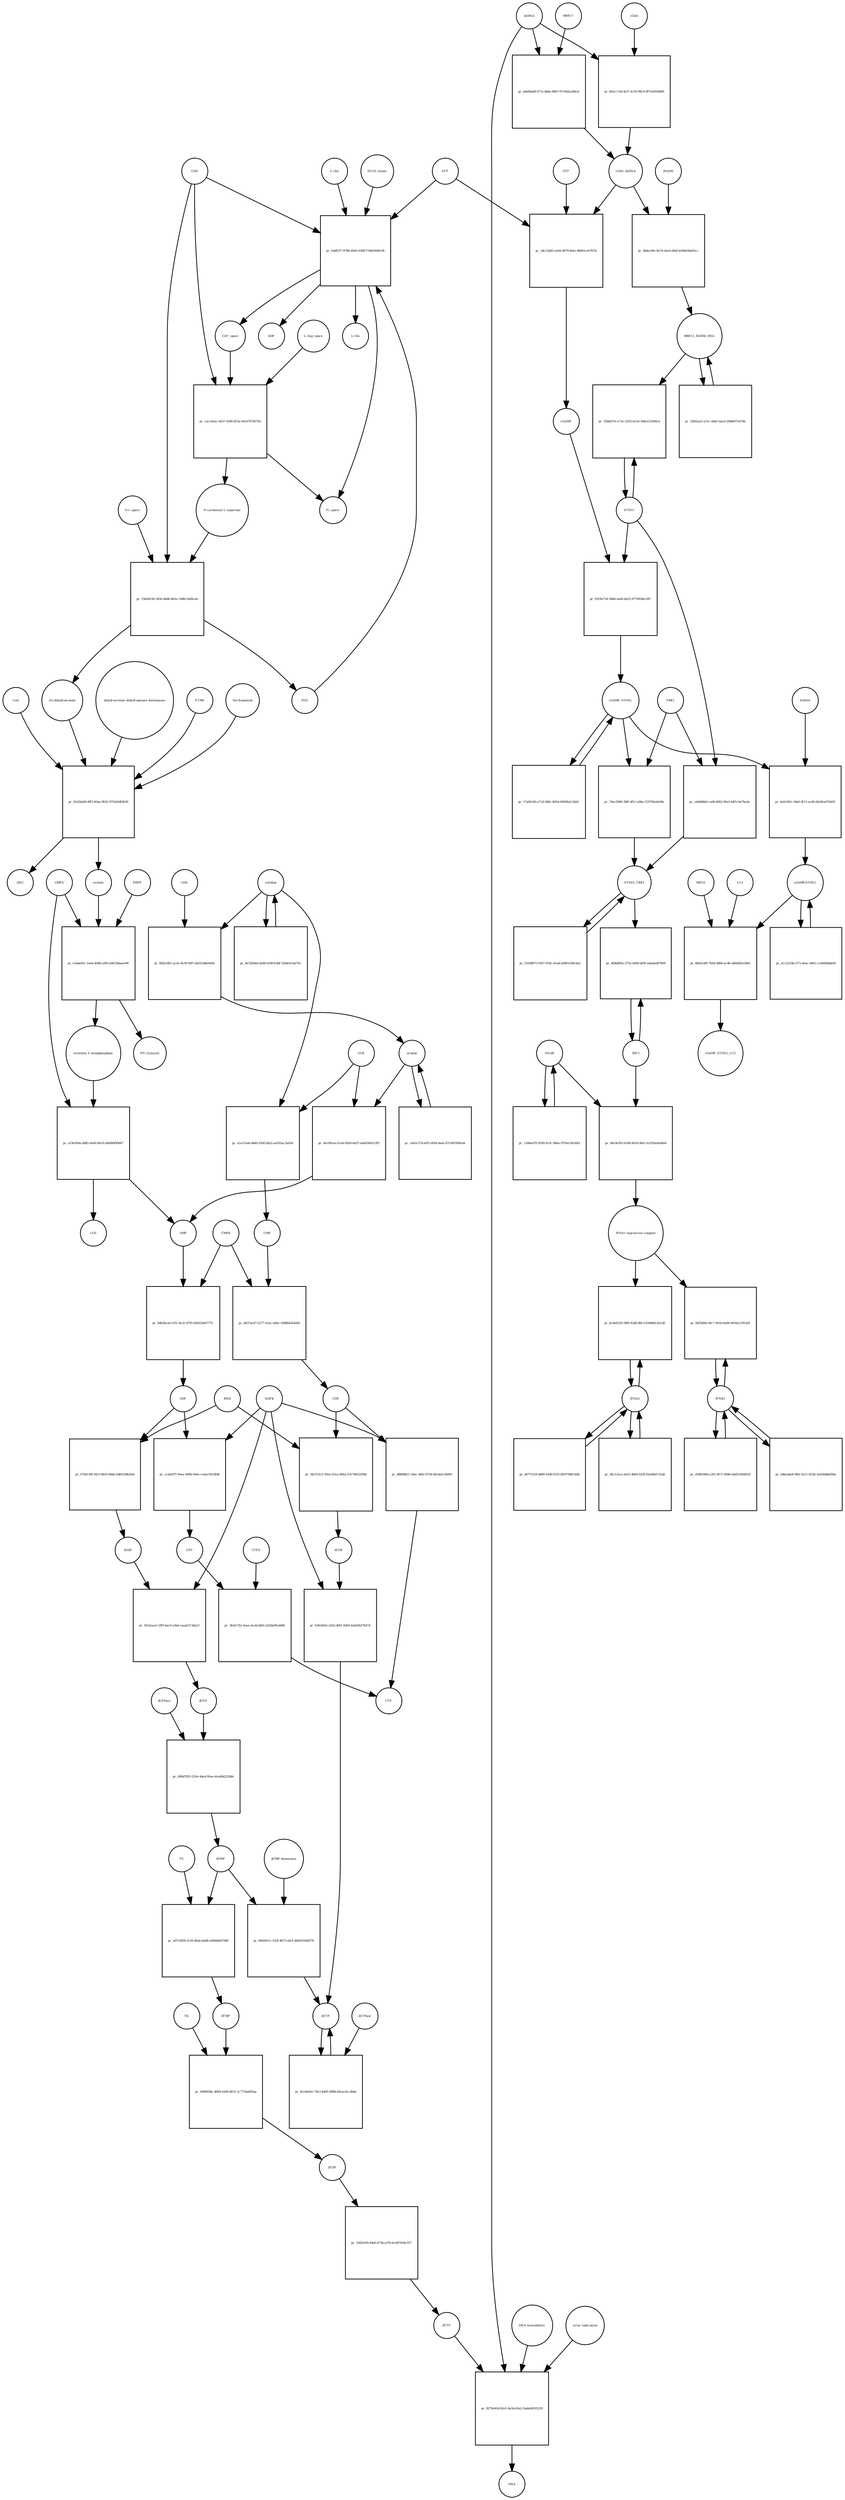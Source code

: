 strict digraph  {
"L-Gln" [annotation="", bipartite=0, cls="simple chemical", fontsize=4, label="L-Gln", shape=circle];
"pr_fabff2f7-8788-40d3-93d8-f74d63640cf8" [annotation="", bipartite=1, cls=process, fontsize=4, label="pr_fabff2f7-8788-40d3-93d8-f74d63640cf8", shape=square];
CAP_space [annotation="", bipartite=0, cls="simple chemical", fontsize=4, label=CAP_space, shape=circle];
CAD [annotation="", bipartite=0, cls=macromolecule, fontsize=4, label=CAD, shape=circle];
HCO3_minus [annotation="", bipartite=0, cls="simple chemical", fontsize=4, label=HCO3_minus, shape=circle];
H2O [annotation="", bipartite=0, cls="simple chemical", fontsize=4, label=H2O, shape=circle];
ATP [annotation="", bipartite=0, cls="simple chemical", fontsize=4, label=ATP, shape=circle];
"L-Glu" [annotation="", bipartite=0, cls="simple chemical", fontsize=4, label="L-Glu", shape=circle];
ADP [annotation="", bipartite=0, cls="simple chemical", fontsize=4, label=ADP, shape=circle];
Pi_space [annotation="", bipartite=0, cls="simple chemical", fontsize=4, label=Pi_space, shape=circle];
cytidine [annotation="", bipartite=0, cls="simple chemical", fontsize=4, label=cytidine, shape=circle];
"pr_0fd2c8b1-ac2a-4e39-95f1-bb321d6e0444" [annotation="", bipartite=1, cls=process, fontsize=4, label="pr_0fd2c8b1-ac2a-4e39-95f1-bb321d6e0444", shape=square];
uridine [annotation="", bipartite=0, cls="simple chemical", fontsize=4, label=uridine, shape=circle];
CDA [annotation="", bipartite=0, cls=macromolecule, fontsize=4, label=CDA, shape=circle];
"pr_6ec941ee-b1a6-4928-bd37-eba6304312f9" [annotation="", bipartite=1, cls=process, fontsize=4, label="pr_6ec941ee-b1a6-4928-bd37-eba6304312f9", shape=square];
UMP [annotation="", bipartite=0, cls="simple chemical", fontsize=4, label=UMP, shape=circle];
UCK [annotation="", bipartite=0, cls=macromolecule, fontsize=4, label=UCK, shape=circle];
"pr_e2ca7ea6-dd40-4385-bfa2-aa502ac3a45d" [annotation="", bipartite=1, cls=process, fontsize=4, label="pr_e2ca7ea6-dd40-4385-bfa2-aa502ac3a45d", shape=square];
CMP [annotation="", bipartite=0, cls="simple chemical", fontsize=4, label=CMP, shape=circle];
"pr_ceb5c27d-ef01-4f64-ba4a-87c005208e44" [annotation="", bipartite=1, cls=process, fontsize=4, label="pr_ceb5c27d-ef01-4f64-ba4a-87c005208e44", shape=square];
"pr_6e7d264d-d2d0-4349-b3bf-32d45e1da741" [annotation="", bipartite=1, cls=process, fontsize=4, label="pr_6e7d264d-d2d0-4349-b3bf-32d45e1da741", shape=square];
"pr_9db3bca0-e1f2-4a31-8795-bb922b45777c" [annotation="", bipartite=1, cls=process, fontsize=4, label="pr_9db3bca0-e1f2-4a31-8795-bb922b45777c", shape=square];
UDP [annotation="", bipartite=0, cls="simple chemical", fontsize=4, label=UDP, shape=circle];
CMPK [annotation="", bipartite=0, cls=macromolecule, fontsize=4, label=CMPK, shape=circle];
"pr_d437ae47-e277-41ac-a0dc-1b88bd3e4d43" [annotation="", bipartite=1, cls=process, fontsize=4, label="pr_d437ae47-e277-41ac-a0dc-1b88bd3e4d43", shape=square];
CDP [annotation="", bipartite=0, cls="simple chemical", fontsize=4, label=CDP, shape=circle];
"pr_cc442f7f-9eea-499b-9e6a-ce4ac92cdfd6" [annotation="", bipartite=1, cls=process, fontsize=4, label="pr_cc442f7f-9eea-499b-9e6a-ce4ac92cdfd6", shape=square];
UTP [annotation="", bipartite=0, cls="simple chemical", fontsize=4, label=UTP, shape=circle];
NDPK [annotation="", bipartite=0, cls=macromolecule, fontsize=4, label=NDPK, shape=circle];
"pr_d8808b21-2dec-4bfe-8734-d81dafc58d93" [annotation="", bipartite=1, cls=process, fontsize=4, label="pr_d8808b21-2dec-4bfe-8734-d81dafc58d93", shape=square];
CTP [annotation="", bipartite=0, cls="simple chemical", fontsize=4, label=CTP, shape=circle];
"pr_3fe617b2-4eaa-4ceb-bb01-b258ef9cd486" [annotation="", bipartite=1, cls=process, fontsize=4, label="pr_3fe617b2-4eaa-4ceb-bb01-b258ef9cd486", shape=square];
CTPS [annotation="", bipartite=0, cls=macromolecule, fontsize=4, label=CTPS, shape=circle];
"pr_070d130f-f423-4829-9bda-0df61b9b2fe8" [annotation="", bipartite=1, cls=process, fontsize=4, label="pr_070d130f-f423-4829-9bda-0df61b9b2fe8", shape=square];
dUDP [annotation="", bipartite=0, cls="simple chemical", fontsize=4, label=dUDP, shape=circle];
RNR [annotation="", bipartite=0, cls=macromolecule, fontsize=4, label=RNR, shape=circle];
"pr_5652eae5-1ff9-4ac9-a2bd-caaab713da23" [annotation="", bipartite=1, cls=process, fontsize=4, label="pr_5652eae5-1ff9-4ac9-a2bd-caaab713da23", shape=square];
dUTP [annotation="", bipartite=0, cls="simple chemical", fontsize=4, label=dUTP, shape=circle];
dCDP [annotation="", bipartite=0, cls="simple chemical", fontsize=4, label=dCDP, shape=circle];
"pr_b3fe82b5-2d1b-46f5-9269-4a8246276474" [annotation="", bipartite=1, cls=process, fontsize=4, label="pr_b3fe82b5-2d1b-46f5-9269-4a8246276474", shape=square];
dCTP [annotation="", bipartite=0, cls="simple chemical", fontsize=4, label=dCTP, shape=circle];
"pr_56c515c5-505a-431a-96b2-47e74812056b" [annotation="", bipartite=1, cls=process, fontsize=4, label="pr_56c515c5-505a-431a-96b2-47e74812056b", shape=square];
"pr_008d7825-210e-44a4-95ee-dca4b4232b8c" [annotation="", bipartite=1, cls=process, fontsize=4, label="pr_008d7825-210e-44a4-95ee-dca4b4232b8c", shape=square];
dUMP [annotation="", bipartite=0, cls="simple chemical", fontsize=4, label=dUMP, shape=circle];
dUTPase [annotation="", bipartite=0, cls=macromolecule, fontsize=4, label=dUTPase, shape=circle];
"pr_9cc8a641-7de3-4483-8988-b9cec0cc4b4e" [annotation="", bipartite=1, cls=process, fontsize=4, label="pr_9cc8a641-7de3-4483-8988-b9cec0cc4b4e", shape=square];
dCTPase [annotation="", bipartite=0, cls=macromolecule, fontsize=4, label=dCTPase, shape=circle];
"pr_0640d11c-233f-4873-a0cf-dd263104927b" [annotation="", bipartite=1, cls=process, fontsize=4, label="pr_0640d11c-233f-4873-a0cf-dd263104927b", shape=square];
"dCMP deaminase" [annotation="", bipartite=0, cls=macromolecule, fontsize=4, label="dCMP deaminase", shape=circle];
"pr_a07c81f8-3c20-4bab-ba48-a466dd43768f" [annotation="", bipartite=1, cls=process, fontsize=4, label="pr_a07c81f8-3c20-4bab-ba48-a466dd43768f", shape=square];
dTMP [annotation="", bipartite=0, cls="simple chemical", fontsize=4, label=dTMP, shape=circle];
TS [annotation="", bipartite=0, cls=macromolecule, fontsize=4, label=TS, shape=circle];
"pr_0090938c-d694-4369-8031-5c7716a893ae" [annotation="", bipartite=1, cls=process, fontsize=4, label="pr_0090938c-d694-4369-8031-5c7716a893ae", shape=square];
dTDP [annotation="", bipartite=0, cls="simple chemical", fontsize=4, label=dTDP, shape=circle];
TK [annotation="", bipartite=0, cls=macromolecule, fontsize=4, label=TK, shape=circle];
"pr_1d2fa505-84af-473b-a376-6cd47434c557" [annotation="", bipartite=1, cls=process, fontsize=4, label="pr_1d2fa505-84af-473b-a376-6cd47434c557", shape=square];
dTTP [annotation="", bipartite=0, cls="simple chemical", fontsize=4, label=dTTP, shape=circle];
dsDNA [annotation="", bipartite=0, cls="simple chemical", fontsize=4, label=dsDNA, shape=circle];
"pr_8d1cc7ed-4cf1-4c59-98c9-9f7e59184f90" [annotation="", bipartite=1, cls=process, fontsize=4, label="pr_8d1cc7ed-4cf1-4c59-98c9-9f7e59184f90", shape=square];
cGAS [annotation="", bipartite=0, cls=macromolecule, fontsize=4, label=cGAS, shape=circle];
cGAS_dsDNA [annotation="", bipartite=0, cls=complex, fontsize=4, label=cGAS_dsDNA, shape=circle];
"pr_3dc23dd2-a426-4079-8efa-46661ce67b7d" [annotation="", bipartite=1, cls=process, fontsize=4, label="pr_3dc23dd2-a426-4079-8efa-46661ce67b7d", shape=square];
GTP [annotation="", bipartite=0, cls="simple chemical", fontsize=4, label=GTP, shape=circle];
cGAMP [annotation="", bipartite=0, cls="simple chemical", fontsize=4, label=cGAMP, shape=circle];
"pr_9319e734-386d-4ad0-bb25-6770928ec0f1" [annotation="", bipartite=1, cls=process, fontsize=4, label="pr_9319e734-386d-4ad0-bb25-6770928ec0f1", shape=square];
STING [annotation="", bipartite=0, cls="macromolecule multimer", fontsize=4, label=STING, shape=circle];
cGAMP_STING [annotation="", bipartite=0, cls=complex, fontsize=4, label=cGAMP_STING, shape=circle];
TBK1 [annotation="", bipartite=0, cls=macromolecule, fontsize=4, label=TBK1, shape=circle];
"pr_74ec5999-3bff-4f51-a0ba-219750e4e58e" [annotation="", bipartite=1, cls=process, fontsize=4, label="pr_74ec5999-3bff-4f51-a0ba-219750e4e58e", shape=square];
STING_TBK1 [annotation="", bipartite=0, cls=complex, fontsize=4, label=STING_TBK1, shape=circle];
"pr_17a06146-e71d-480c-8d5d-690dfa2c26d1" [annotation="", bipartite=1, cls=process, fontsize=4, label="pr_17a06146-e71d-480c-8d5d-690dfa2c26d1", shape=square];
"pr_51638073-f567-476c-9cad-a0001438cda5" [annotation="", bipartite=1, cls=process, fontsize=4, label="pr_51638073-f567-476c-9cad-a0001438cda5", shape=square];
"NF-kB" [annotation="", bipartite=0, cls=complex, fontsize=4, label="NF-kB", shape=circle];
"pr_12d4ad74-9330-415c-9b6a-9705a19a56b1" [annotation="", bipartite=1, cls=process, fontsize=4, label="pr_12d4ad74-9330-415c-9b6a-9705a19a56b1", shape=square];
IFNA1 [annotation="", bipartite=0, cls="nucleic acid feature", fontsize=4, label=IFNA1, shape=circle];
"pr_36c122ca-ab15-4660-b52f-02e89ef132ab" [annotation="", bipartite=1, cls=process, fontsize=4, label="pr_36c122ca-ab15-4660-b52f-02e89ef132ab", shape=square];
IFNB1 [annotation="", bipartite=0, cls="nucleic acid feature", fontsize=4, label=IFNB1, shape=circle];
"pr_0dba3be8-9ffa-4211-825b-3ed364bb594a" [annotation="", bipartite=1, cls=process, fontsize=4, label="pr_0dba3be8-9ffa-4211-825b-3ed364bb594a", shape=square];
"pr_4677cf18-9d09-43d9-b7f2-df93798b74db" [annotation="", bipartite=1, cls=process, fontsize=4, label="pr_4677cf18-9d09-43d9-b7f2-df93798b74db", shape=square];
"pr_d548169d-c261-4f71-99d6-ebd53344832f" [annotation="", bipartite=1, cls=process, fontsize=4, label="pr_d548169d-c261-4f71-99d6-ebd53344832f", shape=square];
"pr_6bf3bf4a-6fc7-441b-be66-8450a12953d1" [annotation="", bipartite=1, cls=process, fontsize=4, label="pr_6bf3bf4a-6fc7-441b-be66-8450a12953d1", shape=square];
"IFNA1 expression complex" [annotation="", bipartite=0, cls=complex, fontsize=4, label="IFNA1 expression complex", shape=circle];
"cGAMP-STING" [annotation="", bipartite=0, cls=complex, fontsize=4, label="cGAMP-STING", shape=circle];
"pr_a112233b-cf71-4eac-b9e1-cc844fdddefd" [annotation="", bipartite=1, cls=process, fontsize=4, label="pr_a112233b-cf71-4eac-b9e1-cc844fdddefd", shape=square];
"pr_b4a68ad0-f17a-4d4e-9687-67c6b2a50bcd" [annotation="", bipartite=1, cls=process, fontsize=4, label="pr_b4a68ad0-f17a-4d4e-9687-67c6b2a50bcd", shape=square];
MRE11 [annotation="", bipartite=0, cls="macromolecule multimer", fontsize=4, label=MRE11, shape=circle];
RAD50 [annotation="", bipartite=0, cls="macromolecule multimer", fontsize=4, label=RAD50, shape=circle];
"pr_dbdec0fe-8a74-4ee4-b8af-b59de94e43cc" [annotation="", bipartite=1, cls=process, fontsize=4, label="pr_dbdec0fe-8a74-4ee4-b8af-b59de94e43cc", shape=square];
MRE11_RAD50_DNA [annotation="", bipartite=0, cls=complex, fontsize=4, label=MRE11_RAD50_DNA, shape=circle];
IRF3 [annotation="", bipartite=0, cls="macromolecule multimer", fontsize=4, label=IRF3, shape=circle];
"pr_4fbbd92e-375a-4449-b05f-aabafadf7869" [annotation="", bipartite=1, cls=process, fontsize=4, label="pr_4fbbd92e-375a-4449-b05f-aabafadf7869", shape=square];
"pr_4efc092c-9def-4f13-acd0-69e85a076d39" [annotation="", bipartite=1, cls=process, fontsize=4, label="pr_4efc092c-9def-4f13-acd0-69e85a076d39", shape=square];
SAR1A [annotation="", bipartite=0, cls=macromolecule, fontsize=4, label=SAR1A, shape=circle];
"pr_8b45e26f-7b5d-488d-ac4b-a8b0df2e3b81" [annotation="", bipartite=1, cls=process, fontsize=4, label="pr_8b45e26f-7b5d-488d-ac4b-a8b0df2e3b81", shape=square];
LC3 [annotation="", bipartite=0, cls=macromolecule, fontsize=4, label=LC3, shape=circle];
cGAMP_STING_LC3 [annotation="", bipartite=0, cls=complex, fontsize=4, label=cGAMP_STING_LC3, shape=circle];
WIPI2 [annotation="", bipartite=0, cls=macromolecule, fontsize=4, label=WIPI2, shape=circle];
"pr_55bb637e-e73c-4355-bc93-59dce25566cd" [annotation="", bipartite=1, cls=process, fontsize=4, label="pr_55bb637e-e73c-4355-bc93-59dce25566cd", shape=square];
"pr_cd4db8b6-ce06-4062-8bcf-44f1c9e7ba3e" [annotation="", bipartite=1, cls=process, fontsize=4, label="pr_cd4db8b6-ce06-4062-8bcf-44f1c9e7ba3e", shape=square];
"pr_33fb2ae3-a15c-4d45-bacd-29b6f07e476b" [annotation="", bipartite=1, cls=process, fontsize=4, label="pr_33fb2ae3-a15c-4d45-bacd-29b6f07e476b", shape=square];
"pr_cacc9eec-b037-4309-825a-6916767837b5" [annotation="", bipartite=1, cls=process, fontsize=4, label="pr_cacc9eec-b037-4309-825a-6916767837b5", shape=square];
"N-carbamoyl-L-aspartate" [annotation="", bipartite=0, cls="simple chemical", fontsize=4, label="N-carbamoyl-L-aspartate", shape=circle];
"L-Asp_space" [annotation="", bipartite=0, cls="simple chemical", fontsize=4, label="L-Asp_space", shape=circle];
"pr_19e94536-5456-4bd8-8e0a-16d6c56d9cab" [annotation="", bipartite=1, cls=process, fontsize=4, label="pr_19e94536-5456-4bd8-8e0a-16d6c56d9cab", shape=square];
"(S)-dihydroorotate" [annotation="", bipartite=0, cls="simple chemical", fontsize=4, label="(S)-dihydroorotate", shape=circle];
"H+_space" [annotation="", bipartite=0, cls="simple chemical", fontsize=4, label="H+_space", shape=circle];
"pr_81d3da89-8ff3-40aa-9032-9754264f4b39" [annotation="", bipartite=1, cls=process, fontsize=4, label="pr_81d3da89-8ff3-40aa-9032-9754264f4b39", shape=square];
orotate [annotation="", bipartite=0, cls="simple chemical", fontsize=4, label=orotate, shape=circle];
"dihydroorotate dehydrogenase holoenzyme" [annotation="", bipartite=0, cls="simple chemical", fontsize=4, label="dihydroorotate dehydrogenase holoenzyme", shape=circle];
P1788 [annotation="", bipartite=0, cls="simple chemical", fontsize=4, label=P1788, shape=circle];
Teriflunomide [annotation="", bipartite=0, cls="simple chemical", fontsize=4, label=Teriflunomide, shape=circle];
CoQ [annotation="", bipartite=0, cls="simple chemical", fontsize=4, label=CoQ, shape=circle];
QH2 [annotation="", bipartite=0, cls="simple chemical", fontsize=4, label=QH2, shape=circle];
"pr_e3abe62c-1ee4-469b-a2f6-a9633beaee99" [annotation="", bipartite=1, cls=process, fontsize=4, label="pr_e3abe62c-1ee4-469b-a2f6-a9633beaee99", shape=square];
"orotidine 5'-monophosphate" [annotation="", bipartite=0, cls="simple chemical", fontsize=4, label="orotidine 5'-monophosphate", shape=circle];
UMPS [annotation="", bipartite=0, cls="macromolecule multimer", fontsize=4, label=UMPS, shape=circle];
PRPP [annotation="", bipartite=0, cls="simple chemical", fontsize=4, label=PRPP, shape=circle];
"PPi [cytosol]" [annotation="", bipartite=0, cls="simple chemical", fontsize=4, label="PPi [cytosol]", shape=circle];
"pr_a19e369a-dd82-4e60-b0c9-afbd86f90d47" [annotation="", bipartite=1, cls=process, fontsize=4, label="pr_a19e369a-dd82-4e60-b0c9-afbd86f90d47", shape=square];
CO2 [annotation="", bipartite=0, cls="simple chemical", fontsize=4, label=CO2, shape=circle];
"pr_8279e45d-b5e5-4e5b-b3a2-5adeb8195229" [annotation="", bipartite=1, cls=process, fontsize=4, label="pr_8279e45d-b5e5-4e5b-b3a2-5adeb8195229", shape=square];
DNA [annotation="", bipartite=0, cls="nucleic acid feature", fontsize=4, label=DNA, shape=circle];
"DNA biosynthesis" [annotation="urn_miriam_obo.go_GO%3A0071897", bipartite=0, cls=phenotype, fontsize=4, label="DNA biosynthesis", shape=circle];
"virus replication" [annotation="", bipartite=0, cls=phenotype, fontsize=4, label="virus replication", shape=circle];
"pr_bc4a0520-58f9-42d6-89c3-6348d5cb3cd5" [annotation="", bipartite=1, cls=process, fontsize=4, label="pr_bc4a0520-58f9-42d6-89c3-6348d5cb3cd5", shape=square];
"pr_d4c9e303-b186-4016-86a1-61295e4a9a04" [annotation="", bipartite=1, cls=process, fontsize=4, label="pr_d4c9e303-b186-4016-86a1-61295e4a9a04", shape=square];
"L-Gln" -> "pr_fabff2f7-8788-40d3-93d8-f74d63640cf8"  [annotation="", interaction_type=consumption];
"pr_fabff2f7-8788-40d3-93d8-f74d63640cf8" -> CAP_space  [annotation="", interaction_type=production];
"pr_fabff2f7-8788-40d3-93d8-f74d63640cf8" -> "L-Glu"  [annotation="", interaction_type=production];
"pr_fabff2f7-8788-40d3-93d8-f74d63640cf8" -> ADP  [annotation="", interaction_type=production];
"pr_fabff2f7-8788-40d3-93d8-f74d63640cf8" -> Pi_space  [annotation="", interaction_type=production];
CAP_space -> "pr_cacc9eec-b037-4309-825a-6916767837b5"  [annotation="", interaction_type=consumption];
CAD -> "pr_fabff2f7-8788-40d3-93d8-f74d63640cf8"  [annotation=urn_miriam_reactome_REACT_1698, interaction_type=catalysis];
CAD -> "pr_cacc9eec-b037-4309-825a-6916767837b5"  [annotation=urn_miriam_reactome_REACT_1698, interaction_type=catalysis];
CAD -> "pr_19e94536-5456-4bd8-8e0a-16d6c56d9cab"  [annotation=urn_miriam_reactome_REACT_1698, interaction_type=catalysis];
HCO3_minus -> "pr_fabff2f7-8788-40d3-93d8-f74d63640cf8"  [annotation="", interaction_type=consumption];
H2O -> "pr_fabff2f7-8788-40d3-93d8-f74d63640cf8"  [annotation="", interaction_type=consumption];
ATP -> "pr_fabff2f7-8788-40d3-93d8-f74d63640cf8"  [annotation="", interaction_type=consumption];
ATP -> "pr_3dc23dd2-a426-4079-8efa-46661ce67b7d"  [annotation="", interaction_type=consumption];
cytidine -> "pr_0fd2c8b1-ac2a-4e39-95f1-bb321d6e0444"  [annotation="", interaction_type=consumption];
cytidine -> "pr_e2ca7ea6-dd40-4385-bfa2-aa502ac3a45d"  [annotation="", interaction_type=consumption];
cytidine -> "pr_6e7d264d-d2d0-4349-b3bf-32d45e1da741"  [annotation="", interaction_type=consumption];
"pr_0fd2c8b1-ac2a-4e39-95f1-bb321d6e0444" -> uridine  [annotation="", interaction_type=production];
uridine -> "pr_6ec941ee-b1a6-4928-bd37-eba6304312f9"  [annotation="", interaction_type=consumption];
uridine -> "pr_ceb5c27d-ef01-4f64-ba4a-87c005208e44"  [annotation="", interaction_type=consumption];
CDA -> "pr_0fd2c8b1-ac2a-4e39-95f1-bb321d6e0444"  [annotation="", interaction_type=catalysis];
"pr_6ec941ee-b1a6-4928-bd37-eba6304312f9" -> UMP  [annotation="", interaction_type=production];
UMP -> "pr_9db3bca0-e1f2-4a31-8795-bb922b45777c"  [annotation="", interaction_type=consumption];
UCK -> "pr_6ec941ee-b1a6-4928-bd37-eba6304312f9"  [annotation="", interaction_type=catalysis];
UCK -> "pr_e2ca7ea6-dd40-4385-bfa2-aa502ac3a45d"  [annotation="", interaction_type=catalysis];
"pr_e2ca7ea6-dd40-4385-bfa2-aa502ac3a45d" -> CMP  [annotation="", interaction_type=production];
CMP -> "pr_d437ae47-e277-41ac-a0dc-1b88bd3e4d43"  [annotation="", interaction_type=consumption];
"pr_ceb5c27d-ef01-4f64-ba4a-87c005208e44" -> uridine  [annotation="", interaction_type=production];
"pr_6e7d264d-d2d0-4349-b3bf-32d45e1da741" -> cytidine  [annotation="", interaction_type=production];
"pr_9db3bca0-e1f2-4a31-8795-bb922b45777c" -> UDP  [annotation="", interaction_type=production];
UDP -> "pr_cc442f7f-9eea-499b-9e6a-ce4ac92cdfd6"  [annotation="", interaction_type=consumption];
UDP -> "pr_070d130f-f423-4829-9bda-0df61b9b2fe8"  [annotation="", interaction_type=consumption];
CMPK -> "pr_9db3bca0-e1f2-4a31-8795-bb922b45777c"  [annotation="", interaction_type=catalysis];
CMPK -> "pr_d437ae47-e277-41ac-a0dc-1b88bd3e4d43"  [annotation="", interaction_type=catalysis];
"pr_d437ae47-e277-41ac-a0dc-1b88bd3e4d43" -> CDP  [annotation="", interaction_type=production];
CDP -> "pr_d8808b21-2dec-4bfe-8734-d81dafc58d93"  [annotation="", interaction_type=consumption];
CDP -> "pr_56c515c5-505a-431a-96b2-47e74812056b"  [annotation="", interaction_type=consumption];
"pr_cc442f7f-9eea-499b-9e6a-ce4ac92cdfd6" -> UTP  [annotation="", interaction_type=production];
UTP -> "pr_3fe617b2-4eaa-4ceb-bb01-b258ef9cd486"  [annotation="", interaction_type=consumption];
NDPK -> "pr_cc442f7f-9eea-499b-9e6a-ce4ac92cdfd6"  [annotation="", interaction_type=catalysis];
NDPK -> "pr_d8808b21-2dec-4bfe-8734-d81dafc58d93"  [annotation="", interaction_type=catalysis];
NDPK -> "pr_5652eae5-1ff9-4ac9-a2bd-caaab713da23"  [annotation="", interaction_type=catalysis];
NDPK -> "pr_b3fe82b5-2d1b-46f5-9269-4a8246276474"  [annotation="", interaction_type=catalysis];
"pr_d8808b21-2dec-4bfe-8734-d81dafc58d93" -> CTP  [annotation="", interaction_type=production];
"pr_3fe617b2-4eaa-4ceb-bb01-b258ef9cd486" -> CTP  [annotation="", interaction_type=production];
CTPS -> "pr_3fe617b2-4eaa-4ceb-bb01-b258ef9cd486"  [annotation="", interaction_type=catalysis];
"pr_070d130f-f423-4829-9bda-0df61b9b2fe8" -> dUDP  [annotation="", interaction_type=production];
dUDP -> "pr_5652eae5-1ff9-4ac9-a2bd-caaab713da23"  [annotation="", interaction_type=consumption];
RNR -> "pr_070d130f-f423-4829-9bda-0df61b9b2fe8"  [annotation="", interaction_type=catalysis];
RNR -> "pr_56c515c5-505a-431a-96b2-47e74812056b"  [annotation="", interaction_type=catalysis];
"pr_5652eae5-1ff9-4ac9-a2bd-caaab713da23" -> dUTP  [annotation="", interaction_type=production];
dUTP -> "pr_008d7825-210e-44a4-95ee-dca4b4232b8c"  [annotation="", interaction_type=consumption];
dCDP -> "pr_b3fe82b5-2d1b-46f5-9269-4a8246276474"  [annotation="", interaction_type=consumption];
"pr_b3fe82b5-2d1b-46f5-9269-4a8246276474" -> dCTP  [annotation="", interaction_type=production];
dCTP -> "pr_9cc8a641-7de3-4483-8988-b9cec0cc4b4e"  [annotation="", interaction_type=consumption];
"pr_56c515c5-505a-431a-96b2-47e74812056b" -> dCDP  [annotation="", interaction_type=production];
"pr_008d7825-210e-44a4-95ee-dca4b4232b8c" -> dUMP  [annotation="", interaction_type=production];
dUMP -> "pr_0640d11c-233f-4873-a0cf-dd263104927b"  [annotation="", interaction_type=consumption];
dUMP -> "pr_a07c81f8-3c20-4bab-ba48-a466dd43768f"  [annotation="", interaction_type=consumption];
dUTPase -> "pr_008d7825-210e-44a4-95ee-dca4b4232b8c"  [annotation="", interaction_type=catalysis];
"pr_9cc8a641-7de3-4483-8988-b9cec0cc4b4e" -> dCTP  [annotation="", interaction_type=production];
dCTPase -> "pr_9cc8a641-7de3-4483-8988-b9cec0cc4b4e"  [annotation="", interaction_type=catalysis];
"pr_0640d11c-233f-4873-a0cf-dd263104927b" -> dCTP  [annotation="", interaction_type=production];
"dCMP deaminase" -> "pr_0640d11c-233f-4873-a0cf-dd263104927b"  [annotation="", interaction_type=catalysis];
"pr_a07c81f8-3c20-4bab-ba48-a466dd43768f" -> dTMP  [annotation="", interaction_type=production];
dTMP -> "pr_0090938c-d694-4369-8031-5c7716a893ae"  [annotation="", interaction_type=consumption];
TS -> "pr_a07c81f8-3c20-4bab-ba48-a466dd43768f"  [annotation="", interaction_type=catalysis];
"pr_0090938c-d694-4369-8031-5c7716a893ae" -> dTDP  [annotation="", interaction_type=production];
dTDP -> "pr_1d2fa505-84af-473b-a376-6cd47434c557"  [annotation="", interaction_type=consumption];
TK -> "pr_0090938c-d694-4369-8031-5c7716a893ae"  [annotation="", interaction_type=catalysis];
"pr_1d2fa505-84af-473b-a376-6cd47434c557" -> dTTP  [annotation="", interaction_type=production];
dTTP -> "pr_8279e45d-b5e5-4e5b-b3a2-5adeb8195229"  [annotation="", interaction_type=consumption];
dsDNA -> "pr_8d1cc7ed-4cf1-4c59-98c9-9f7e59184f90"  [annotation="", interaction_type=consumption];
dsDNA -> "pr_b4a68ad0-f17a-4d4e-9687-67c6b2a50bcd"  [annotation="", interaction_type=consumption];
dsDNA -> "pr_8279e45d-b5e5-4e5b-b3a2-5adeb8195229"  [annotation="", interaction_type=consumption];
"pr_8d1cc7ed-4cf1-4c59-98c9-9f7e59184f90" -> cGAS_dsDNA  [annotation="", interaction_type=production];
cGAS -> "pr_8d1cc7ed-4cf1-4c59-98c9-9f7e59184f90"  [annotation="", interaction_type=consumption];
cGAS_dsDNA -> "pr_3dc23dd2-a426-4079-8efa-46661ce67b7d"  [annotation="", interaction_type=catalysis];
cGAS_dsDNA -> "pr_dbdec0fe-8a74-4ee4-b8af-b59de94e43cc"  [annotation="", interaction_type=consumption];
"pr_3dc23dd2-a426-4079-8efa-46661ce67b7d" -> cGAMP  [annotation="", interaction_type=production];
GTP -> "pr_3dc23dd2-a426-4079-8efa-46661ce67b7d"  [annotation="", interaction_type=consumption];
cGAMP -> "pr_9319e734-386d-4ad0-bb25-6770928ec0f1"  [annotation="", interaction_type=consumption];
"pr_9319e734-386d-4ad0-bb25-6770928ec0f1" -> cGAMP_STING  [annotation="", interaction_type=production];
STING -> "pr_9319e734-386d-4ad0-bb25-6770928ec0f1"  [annotation="", interaction_type=consumption];
STING -> "pr_55bb637e-e73c-4355-bc93-59dce25566cd"  [annotation="", interaction_type=consumption];
STING -> "pr_cd4db8b6-ce06-4062-8bcf-44f1c9e7ba3e"  [annotation="", interaction_type=consumption];
cGAMP_STING -> "pr_74ec5999-3bff-4f51-a0ba-219750e4e58e"  [annotation="", interaction_type=consumption];
cGAMP_STING -> "pr_17a06146-e71d-480c-8d5d-690dfa2c26d1"  [annotation="", interaction_type=consumption];
cGAMP_STING -> "pr_4efc092c-9def-4f13-acd0-69e85a076d39"  [annotation="", interaction_type=consumption];
TBK1 -> "pr_74ec5999-3bff-4f51-a0ba-219750e4e58e"  [annotation="", interaction_type=consumption];
TBK1 -> "pr_cd4db8b6-ce06-4062-8bcf-44f1c9e7ba3e"  [annotation="", interaction_type=consumption];
"pr_74ec5999-3bff-4f51-a0ba-219750e4e58e" -> STING_TBK1  [annotation="", interaction_type=production];
STING_TBK1 -> "pr_51638073-f567-476c-9cad-a0001438cda5"  [annotation="", interaction_type=consumption];
STING_TBK1 -> "pr_4fbbd92e-375a-4449-b05f-aabafadf7869"  [annotation="", interaction_type=catalysis];
"pr_17a06146-e71d-480c-8d5d-690dfa2c26d1" -> cGAMP_STING  [annotation="", interaction_type=production];
"pr_51638073-f567-476c-9cad-a0001438cda5" -> STING_TBK1  [annotation="", interaction_type=production];
"NF-kB" -> "pr_12d4ad74-9330-415c-9b6a-9705a19a56b1"  [annotation="", interaction_type=consumption];
"NF-kB" -> "pr_d4c9e303-b186-4016-86a1-61295e4a9a04"  [annotation="", interaction_type=consumption];
"pr_12d4ad74-9330-415c-9b6a-9705a19a56b1" -> "NF-kB"  [annotation="", interaction_type=production];
IFNA1 -> "pr_36c122ca-ab15-4660-b52f-02e89ef132ab"  [annotation="", interaction_type=consumption];
IFNA1 -> "pr_4677cf18-9d09-43d9-b7f2-df93798b74db"  [annotation="", interaction_type=consumption];
IFNA1 -> "pr_bc4a0520-58f9-42d6-89c3-6348d5cb3cd5"  [annotation="", interaction_type=consumption];
"pr_36c122ca-ab15-4660-b52f-02e89ef132ab" -> IFNA1  [annotation="", interaction_type=production];
IFNB1 -> "pr_0dba3be8-9ffa-4211-825b-3ed364bb594a"  [annotation="", interaction_type=consumption];
IFNB1 -> "pr_d548169d-c261-4f71-99d6-ebd53344832f"  [annotation="", interaction_type=consumption];
IFNB1 -> "pr_6bf3bf4a-6fc7-441b-be66-8450a12953d1"  [annotation="", interaction_type=consumption];
"pr_0dba3be8-9ffa-4211-825b-3ed364bb594a" -> IFNB1  [annotation="", interaction_type=production];
"pr_4677cf18-9d09-43d9-b7f2-df93798b74db" -> IFNA1  [annotation="", interaction_type=production];
"pr_d548169d-c261-4f71-99d6-ebd53344832f" -> IFNB1  [annotation="", interaction_type=production];
"pr_6bf3bf4a-6fc7-441b-be66-8450a12953d1" -> IFNB1  [annotation="", interaction_type=production];
"IFNA1 expression complex" -> "pr_6bf3bf4a-6fc7-441b-be66-8450a12953d1"  [annotation="", interaction_type=stimulation];
"IFNA1 expression complex" -> "pr_bc4a0520-58f9-42d6-89c3-6348d5cb3cd5"  [annotation="", interaction_type=stimulation];
"cGAMP-STING" -> "pr_a112233b-cf71-4eac-b9e1-cc844fdddefd"  [annotation="", interaction_type=consumption];
"cGAMP-STING" -> "pr_8b45e26f-7b5d-488d-ac4b-a8b0df2e3b81"  [annotation="", interaction_type=consumption];
"pr_a112233b-cf71-4eac-b9e1-cc844fdddefd" -> "cGAMP-STING"  [annotation="", interaction_type=production];
"pr_b4a68ad0-f17a-4d4e-9687-67c6b2a50bcd" -> cGAS_dsDNA  [annotation="", interaction_type=production];
MRE11 -> "pr_b4a68ad0-f17a-4d4e-9687-67c6b2a50bcd"  [annotation="", interaction_type=consumption];
RAD50 -> "pr_dbdec0fe-8a74-4ee4-b8af-b59de94e43cc"  [annotation="", interaction_type=consumption];
"pr_dbdec0fe-8a74-4ee4-b8af-b59de94e43cc" -> MRE11_RAD50_DNA  [annotation="", interaction_type=production];
MRE11_RAD50_DNA -> "pr_55bb637e-e73c-4355-bc93-59dce25566cd"  [annotation="", interaction_type=catalysis];
MRE11_RAD50_DNA -> "pr_33fb2ae3-a15c-4d45-bacd-29b6f07e476b"  [annotation="", interaction_type=consumption];
IRF3 -> "pr_4fbbd92e-375a-4449-b05f-aabafadf7869"  [annotation="", interaction_type=consumption];
IRF3 -> "pr_d4c9e303-b186-4016-86a1-61295e4a9a04"  [annotation="", interaction_type=consumption];
"pr_4fbbd92e-375a-4449-b05f-aabafadf7869" -> IRF3  [annotation="", interaction_type=production];
"pr_4efc092c-9def-4f13-acd0-69e85a076d39" -> "cGAMP-STING"  [annotation="", interaction_type=production];
SAR1A -> "pr_4efc092c-9def-4f13-acd0-69e85a076d39"  [annotation="", interaction_type=catalysis];
"pr_8b45e26f-7b5d-488d-ac4b-a8b0df2e3b81" -> cGAMP_STING_LC3  [annotation="", interaction_type=production];
LC3 -> "pr_8b45e26f-7b5d-488d-ac4b-a8b0df2e3b81"  [annotation="", interaction_type=consumption];
WIPI2 -> "pr_8b45e26f-7b5d-488d-ac4b-a8b0df2e3b81"  [annotation="", interaction_type=catalysis];
"pr_55bb637e-e73c-4355-bc93-59dce25566cd" -> STING  [annotation="", interaction_type=production];
"pr_cd4db8b6-ce06-4062-8bcf-44f1c9e7ba3e" -> STING_TBK1  [annotation="", interaction_type=production];
"pr_33fb2ae3-a15c-4d45-bacd-29b6f07e476b" -> MRE11_RAD50_DNA  [annotation="", interaction_type=production];
"pr_cacc9eec-b037-4309-825a-6916767837b5" -> "N-carbamoyl-L-aspartate"  [annotation="", interaction_type=production];
"pr_cacc9eec-b037-4309-825a-6916767837b5" -> Pi_space  [annotation="", interaction_type=production];
"N-carbamoyl-L-aspartate" -> "pr_19e94536-5456-4bd8-8e0a-16d6c56d9cab"  [annotation="", interaction_type=consumption];
"L-Asp_space" -> "pr_cacc9eec-b037-4309-825a-6916767837b5"  [annotation="", interaction_type=consumption];
"pr_19e94536-5456-4bd8-8e0a-16d6c56d9cab" -> "(S)-dihydroorotate"  [annotation="", interaction_type=production];
"pr_19e94536-5456-4bd8-8e0a-16d6c56d9cab" -> H2O  [annotation="", interaction_type=production];
"(S)-dihydroorotate" -> "pr_81d3da89-8ff3-40aa-9032-9754264f4b39"  [annotation="", interaction_type=consumption];
"H+_space" -> "pr_19e94536-5456-4bd8-8e0a-16d6c56d9cab"  [annotation="", interaction_type=consumption];
"pr_81d3da89-8ff3-40aa-9032-9754264f4b39" -> orotate  [annotation="", interaction_type=production];
"pr_81d3da89-8ff3-40aa-9032-9754264f4b39" -> QH2  [annotation="", interaction_type=production];
orotate -> "pr_e3abe62c-1ee4-469b-a2f6-a9633beaee99"  [annotation="", interaction_type=consumption];
"dihydroorotate dehydrogenase holoenzyme" -> "pr_81d3da89-8ff3-40aa-9032-9754264f4b39"  [annotation=urn_miriam_reactome_REACT_1698, interaction_type=catalysis];
P1788 -> "pr_81d3da89-8ff3-40aa-9032-9754264f4b39"  [annotation=urn_miriam_reactome_REACT_1698, interaction_type=inhibition];
Teriflunomide -> "pr_81d3da89-8ff3-40aa-9032-9754264f4b39"  [annotation=urn_miriam_reactome_REACT_1698, interaction_type=inhibition];
CoQ -> "pr_81d3da89-8ff3-40aa-9032-9754264f4b39"  [annotation="", interaction_type=consumption];
"pr_e3abe62c-1ee4-469b-a2f6-a9633beaee99" -> "orotidine 5'-monophosphate"  [annotation="", interaction_type=production];
"pr_e3abe62c-1ee4-469b-a2f6-a9633beaee99" -> "PPi [cytosol]"  [annotation="", interaction_type=production];
"orotidine 5'-monophosphate" -> "pr_a19e369a-dd82-4e60-b0c9-afbd86f90d47"  [annotation="", interaction_type=consumption];
UMPS -> "pr_e3abe62c-1ee4-469b-a2f6-a9633beaee99"  [annotation=urn_miriam_reactome_REACT_1698, interaction_type=catalysis];
UMPS -> "pr_a19e369a-dd82-4e60-b0c9-afbd86f90d47"  [annotation=urn_miriam_reactome_REACT_1698, interaction_type=catalysis];
PRPP -> "pr_e3abe62c-1ee4-469b-a2f6-a9633beaee99"  [annotation="", interaction_type=consumption];
"pr_a19e369a-dd82-4e60-b0c9-afbd86f90d47" -> UMP  [annotation="", interaction_type=production];
"pr_a19e369a-dd82-4e60-b0c9-afbd86f90d47" -> CO2  [annotation="", interaction_type=production];
"pr_8279e45d-b5e5-4e5b-b3a2-5adeb8195229" -> DNA  [annotation="", interaction_type=production];
"DNA biosynthesis" -> "pr_8279e45d-b5e5-4e5b-b3a2-5adeb8195229"  [annotation="", interaction_type=catalysis];
"virus replication" -> "pr_8279e45d-b5e5-4e5b-b3a2-5adeb8195229"  [annotation="", interaction_type=inhibition];
"pr_bc4a0520-58f9-42d6-89c3-6348d5cb3cd5" -> IFNA1  [annotation="", interaction_type=production];
"pr_d4c9e303-b186-4016-86a1-61295e4a9a04" -> "IFNA1 expression complex"  [annotation="", interaction_type=production];
}
